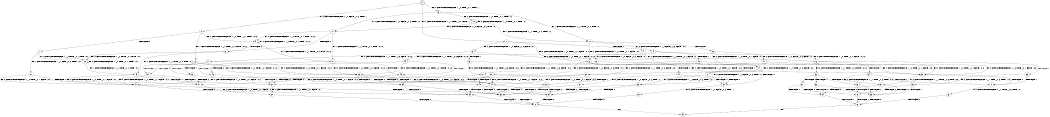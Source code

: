 digraph BCG {
size = "7, 10.5";
center = TRUE;
node [shape = circle];
0 [peripheries = 2];
0 -> 1 [label = "EX !1 !ATOMIC_EXCH_BRANCH (1, +1, TRUE, +0, 2, TRUE) !::"];
0 -> 2 [label = "EX !2 !ATOMIC_EXCH_BRANCH (1, +0, FALSE, +0, 3, TRUE) !::"];
0 -> 3 [label = "EX !0 !ATOMIC_EXCH_BRANCH (1, +0, TRUE, +0, 1, TRUE) !::"];
1 -> 4 [label = "TERMINATE !1"];
1 -> 5 [label = "EX !2 !ATOMIC_EXCH_BRANCH (1, +0, FALSE, +0, 3, FALSE) !:0:1:"];
1 -> 6 [label = "EX !0 !ATOMIC_EXCH_BRANCH (1, +0, TRUE, +0, 1, FALSE) !:0:1:"];
2 -> 7 [label = "TERMINATE !2"];
2 -> 8 [label = "EX !1 !ATOMIC_EXCH_BRANCH (1, +1, TRUE, +0, 2, TRUE) !:0:1:2:"];
2 -> 9 [label = "EX !0 !ATOMIC_EXCH_BRANCH (1, +0, TRUE, +0, 1, TRUE) !:0:1:2:"];
3 -> 10 [label = "EX !1 !ATOMIC_EXCH_BRANCH (1, +1, TRUE, +0, 2, TRUE) !:0:"];
3 -> 11 [label = "EX !2 !ATOMIC_EXCH_BRANCH (1, +0, FALSE, +0, 3, TRUE) !:0:"];
3 -> 12 [label = "EX !0 !ATOMIC_EXCH_BRANCH (1, +0, TRUE, +0, 1, TRUE) !:0:"];
4 -> 13 [label = "EX !2 !ATOMIC_EXCH_BRANCH (1, +0, FALSE, +0, 3, FALSE) !:0:"];
4 -> 14 [label = "EX !0 !ATOMIC_EXCH_BRANCH (1, +0, TRUE, +0, 1, FALSE) !:0:"];
5 -> 15 [label = "TERMINATE !1"];
5 -> 16 [label = "EX !0 !ATOMIC_EXCH_BRANCH (1, +0, TRUE, +0, 1, FALSE) !:0:1:2:"];
5 -> 17 [label = "EX !2 !ATOMIC_EXCH_BRANCH (1, +1, TRUE, +0, 3, FALSE) !:0:1:2:"];
6 -> 18 [label = "TERMINATE !1"];
6 -> 19 [label = "TERMINATE !0"];
6 -> 20 [label = "EX !2 !ATOMIC_EXCH_BRANCH (1, +0, FALSE, +0, 3, TRUE) !:0:1:"];
7 -> 21 [label = "EX !1 !ATOMIC_EXCH_BRANCH (1, +1, TRUE, +0, 2, TRUE) !:0:1:"];
7 -> 22 [label = "EX !0 !ATOMIC_EXCH_BRANCH (1, +0, TRUE, +0, 1, TRUE) !:0:1:"];
8 -> 23 [label = "TERMINATE !1"];
8 -> 24 [label = "TERMINATE !2"];
8 -> 25 [label = "EX !0 !ATOMIC_EXCH_BRANCH (1, +0, TRUE, +0, 1, FALSE) !:0:1:2:"];
9 -> 26 [label = "TERMINATE !2"];
9 -> 27 [label = "EX !1 !ATOMIC_EXCH_BRANCH (1, +1, TRUE, +0, 2, TRUE) !:0:1:2:"];
9 -> 9 [label = "EX !0 !ATOMIC_EXCH_BRANCH (1, +0, TRUE, +0, 1, TRUE) !:0:1:2:"];
10 -> 28 [label = "TERMINATE !1"];
10 -> 29 [label = "EX !2 !ATOMIC_EXCH_BRANCH (1, +0, FALSE, +0, 3, FALSE) !:0:1:"];
10 -> 6 [label = "EX !0 !ATOMIC_EXCH_BRANCH (1, +0, TRUE, +0, 1, FALSE) !:0:1:"];
11 -> 26 [label = "TERMINATE !2"];
11 -> 27 [label = "EX !1 !ATOMIC_EXCH_BRANCH (1, +1, TRUE, +0, 2, TRUE) !:0:1:2:"];
11 -> 9 [label = "EX !0 !ATOMIC_EXCH_BRANCH (1, +0, TRUE, +0, 1, TRUE) !:0:1:2:"];
12 -> 10 [label = "EX !1 !ATOMIC_EXCH_BRANCH (1, +1, TRUE, +0, 2, TRUE) !:0:"];
12 -> 11 [label = "EX !2 !ATOMIC_EXCH_BRANCH (1, +0, FALSE, +0, 3, TRUE) !:0:"];
12 -> 12 [label = "EX !0 !ATOMIC_EXCH_BRANCH (1, +0, TRUE, +0, 1, TRUE) !:0:"];
13 -> 30 [label = "EX !0 !ATOMIC_EXCH_BRANCH (1, +0, TRUE, +0, 1, FALSE) !:0:2:"];
13 -> 31 [label = "EX !2 !ATOMIC_EXCH_BRANCH (1, +1, TRUE, +0, 3, FALSE) !:0:2:"];
14 -> 32 [label = "TERMINATE !0"];
14 -> 33 [label = "EX !2 !ATOMIC_EXCH_BRANCH (1, +0, FALSE, +0, 3, TRUE) !:0:"];
15 -> 30 [label = "EX !0 !ATOMIC_EXCH_BRANCH (1, +0, TRUE, +0, 1, FALSE) !:0:2:"];
15 -> 31 [label = "EX !2 !ATOMIC_EXCH_BRANCH (1, +1, TRUE, +0, 3, FALSE) !:0:2:"];
16 -> 34 [label = "TERMINATE !1"];
16 -> 35 [label = "TERMINATE !0"];
16 -> 36 [label = "EX !2 !ATOMIC_EXCH_BRANCH (1, +1, TRUE, +0, 3, TRUE) !:0:1:2:"];
17 -> 23 [label = "TERMINATE !1"];
17 -> 24 [label = "TERMINATE !2"];
17 -> 25 [label = "EX !0 !ATOMIC_EXCH_BRANCH (1, +0, TRUE, +0, 1, FALSE) !:0:1:2:"];
18 -> 32 [label = "TERMINATE !0"];
18 -> 33 [label = "EX !2 !ATOMIC_EXCH_BRANCH (1, +0, FALSE, +0, 3, TRUE) !:0:"];
19 -> 32 [label = "TERMINATE !1"];
19 -> 37 [label = "EX !2 !ATOMIC_EXCH_BRANCH (1, +0, FALSE, +0, 3, TRUE) !:1:"];
20 -> 38 [label = "TERMINATE !1"];
20 -> 39 [label = "TERMINATE !2"];
20 -> 40 [label = "TERMINATE !0"];
21 -> 41 [label = "TERMINATE !1"];
21 -> 42 [label = "EX !0 !ATOMIC_EXCH_BRANCH (1, +0, TRUE, +0, 1, FALSE) !:0:1:"];
22 -> 43 [label = "EX !1 !ATOMIC_EXCH_BRANCH (1, +1, TRUE, +0, 2, TRUE) !:0:1:"];
22 -> 22 [label = "EX !0 !ATOMIC_EXCH_BRANCH (1, +0, TRUE, +0, 1, TRUE) !:0:1:"];
23 -> 41 [label = "TERMINATE !2"];
23 -> 44 [label = "EX !0 !ATOMIC_EXCH_BRANCH (1, +0, TRUE, +0, 1, FALSE) !:0:2:"];
24 -> 41 [label = "TERMINATE !1"];
24 -> 42 [label = "EX !0 !ATOMIC_EXCH_BRANCH (1, +0, TRUE, +0, 1, FALSE) !:0:1:"];
25 -> 38 [label = "TERMINATE !1"];
25 -> 39 [label = "TERMINATE !2"];
25 -> 40 [label = "TERMINATE !0"];
26 -> 43 [label = "EX !1 !ATOMIC_EXCH_BRANCH (1, +1, TRUE, +0, 2, TRUE) !:0:1:"];
26 -> 22 [label = "EX !0 !ATOMIC_EXCH_BRANCH (1, +0, TRUE, +0, 1, TRUE) !:0:1:"];
27 -> 45 [label = "TERMINATE !1"];
27 -> 46 [label = "TERMINATE !2"];
27 -> 25 [label = "EX !0 !ATOMIC_EXCH_BRANCH (1, +0, TRUE, +0, 1, FALSE) !:0:1:2:"];
28 -> 47 [label = "EX !2 !ATOMIC_EXCH_BRANCH (1, +0, FALSE, +0, 3, FALSE) !:0:"];
28 -> 14 [label = "EX !0 !ATOMIC_EXCH_BRANCH (1, +0, TRUE, +0, 1, FALSE) !:0:"];
29 -> 48 [label = "TERMINATE !1"];
29 -> 49 [label = "EX !2 !ATOMIC_EXCH_BRANCH (1, +1, TRUE, +0, 3, FALSE) !:0:1:2:"];
29 -> 16 [label = "EX !0 !ATOMIC_EXCH_BRANCH (1, +0, TRUE, +0, 1, FALSE) !:0:1:2:"];
30 -> 50 [label = "TERMINATE !0"];
30 -> 51 [label = "EX !2 !ATOMIC_EXCH_BRANCH (1, +1, TRUE, +0, 3, TRUE) !:0:2:"];
31 -> 41 [label = "TERMINATE !2"];
31 -> 44 [label = "EX !0 !ATOMIC_EXCH_BRANCH (1, +0, TRUE, +0, 1, FALSE) !:0:2:"];
32 -> 52 [label = "EX !2 !ATOMIC_EXCH_BRANCH (1, +0, FALSE, +0, 3, TRUE) !::"];
33 -> 53 [label = "TERMINATE !2"];
33 -> 54 [label = "TERMINATE !0"];
34 -> 50 [label = "TERMINATE !0"];
34 -> 51 [label = "EX !2 !ATOMIC_EXCH_BRANCH (1, +1, TRUE, +0, 3, TRUE) !:0:2:"];
35 -> 50 [label = "TERMINATE !1"];
35 -> 55 [label = "EX !2 !ATOMIC_EXCH_BRANCH (1, +1, TRUE, +0, 3, TRUE) !:1:2:"];
36 -> 56 [label = "TERMINATE !1"];
36 -> 57 [label = "TERMINATE !2"];
36 -> 58 [label = "TERMINATE !0"];
37 -> 54 [label = "TERMINATE !1"];
37 -> 59 [label = "TERMINATE !2"];
38 -> 53 [label = "TERMINATE !2"];
38 -> 54 [label = "TERMINATE !0"];
39 -> 53 [label = "TERMINATE !1"];
39 -> 59 [label = "TERMINATE !0"];
40 -> 54 [label = "TERMINATE !1"];
40 -> 59 [label = "TERMINATE !2"];
41 -> 60 [label = "EX !0 !ATOMIC_EXCH_BRANCH (1, +0, TRUE, +0, 1, FALSE) !:0:"];
42 -> 53 [label = "TERMINATE !1"];
42 -> 59 [label = "TERMINATE !0"];
43 -> 61 [label = "TERMINATE !1"];
43 -> 42 [label = "EX !0 !ATOMIC_EXCH_BRANCH (1, +0, TRUE, +0, 1, FALSE) !:0:1:"];
44 -> 53 [label = "TERMINATE !2"];
44 -> 54 [label = "TERMINATE !0"];
45 -> 61 [label = "TERMINATE !2"];
45 -> 44 [label = "EX !0 !ATOMIC_EXCH_BRANCH (1, +0, TRUE, +0, 1, FALSE) !:0:2:"];
46 -> 61 [label = "TERMINATE !1"];
46 -> 42 [label = "EX !0 !ATOMIC_EXCH_BRANCH (1, +0, TRUE, +0, 1, FALSE) !:0:1:"];
47 -> 62 [label = "EX !2 !ATOMIC_EXCH_BRANCH (1, +1, TRUE, +0, 3, FALSE) !:0:2:"];
47 -> 30 [label = "EX !0 !ATOMIC_EXCH_BRANCH (1, +0, TRUE, +0, 1, FALSE) !:0:2:"];
48 -> 62 [label = "EX !2 !ATOMIC_EXCH_BRANCH (1, +1, TRUE, +0, 3, FALSE) !:0:2:"];
48 -> 30 [label = "EX !0 !ATOMIC_EXCH_BRANCH (1, +0, TRUE, +0, 1, FALSE) !:0:2:"];
49 -> 45 [label = "TERMINATE !1"];
49 -> 46 [label = "TERMINATE !2"];
49 -> 25 [label = "EX !0 !ATOMIC_EXCH_BRANCH (1, +0, TRUE, +0, 1, FALSE) !:0:1:2:"];
50 -> 63 [label = "EX !2 !ATOMIC_EXCH_BRANCH (1, +1, TRUE, +0, 3, TRUE) !:2:"];
51 -> 64 [label = "TERMINATE !2"];
51 -> 65 [label = "TERMINATE !0"];
52 -> 66 [label = "TERMINATE !2"];
53 -> 66 [label = "TERMINATE !0"];
54 -> 66 [label = "TERMINATE !2"];
55 -> 65 [label = "TERMINATE !1"];
55 -> 67 [label = "TERMINATE !2"];
56 -> 64 [label = "TERMINATE !2"];
56 -> 65 [label = "TERMINATE !0"];
57 -> 64 [label = "TERMINATE !1"];
57 -> 67 [label = "TERMINATE !0"];
58 -> 65 [label = "TERMINATE !1"];
58 -> 67 [label = "TERMINATE !2"];
59 -> 66 [label = "TERMINATE !1"];
60 -> 66 [label = "TERMINATE !0"];
61 -> 60 [label = "EX !0 !ATOMIC_EXCH_BRANCH (1, +0, TRUE, +0, 1, FALSE) !:0:"];
62 -> 61 [label = "TERMINATE !2"];
62 -> 44 [label = "EX !0 !ATOMIC_EXCH_BRANCH (1, +0, TRUE, +0, 1, FALSE) !:0:2:"];
63 -> 68 [label = "TERMINATE !2"];
64 -> 68 [label = "TERMINATE !0"];
65 -> 68 [label = "TERMINATE !2"];
66 -> 69 [label = "exit"];
67 -> 68 [label = "TERMINATE !1"];
68 -> 69 [label = "exit"];
}
